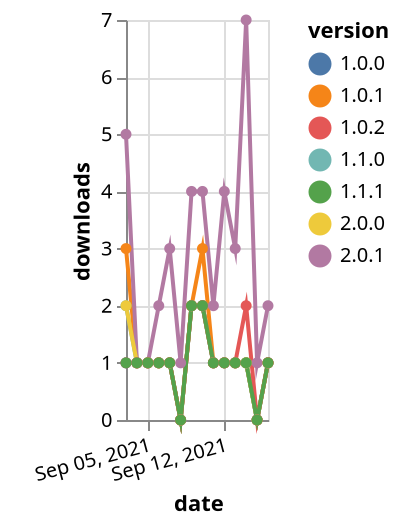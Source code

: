 {"$schema": "https://vega.github.io/schema/vega-lite/v5.json", "description": "A simple bar chart with embedded data.", "data": {"values": [{"date": "2021-09-03", "total": 161, "delta": 2, "version": "1.1.0"}, {"date": "2021-09-04", "total": 162, "delta": 1, "version": "1.1.0"}, {"date": "2021-09-05", "total": 163, "delta": 1, "version": "1.1.0"}, {"date": "2021-09-06", "total": 164, "delta": 1, "version": "1.1.0"}, {"date": "2021-09-07", "total": 165, "delta": 1, "version": "1.1.0"}, {"date": "2021-09-08", "total": 165, "delta": 0, "version": "1.1.0"}, {"date": "2021-09-09", "total": 167, "delta": 2, "version": "1.1.0"}, {"date": "2021-09-10", "total": 169, "delta": 2, "version": "1.1.0"}, {"date": "2021-09-11", "total": 170, "delta": 1, "version": "1.1.0"}, {"date": "2021-09-12", "total": 171, "delta": 1, "version": "1.1.0"}, {"date": "2021-09-13", "total": 172, "delta": 1, "version": "1.1.0"}, {"date": "2021-09-14", "total": 173, "delta": 1, "version": "1.1.0"}, {"date": "2021-09-15", "total": 173, "delta": 0, "version": "1.1.0"}, {"date": "2021-09-16", "total": 174, "delta": 1, "version": "1.1.0"}, {"date": "2021-09-03", "total": 291, "delta": 3, "version": "1.0.1"}, {"date": "2021-09-04", "total": 292, "delta": 1, "version": "1.0.1"}, {"date": "2021-09-05", "total": 293, "delta": 1, "version": "1.0.1"}, {"date": "2021-09-06", "total": 294, "delta": 1, "version": "1.0.1"}, {"date": "2021-09-07", "total": 295, "delta": 1, "version": "1.0.1"}, {"date": "2021-09-08", "total": 295, "delta": 0, "version": "1.0.1"}, {"date": "2021-09-09", "total": 297, "delta": 2, "version": "1.0.1"}, {"date": "2021-09-10", "total": 300, "delta": 3, "version": "1.0.1"}, {"date": "2021-09-11", "total": 301, "delta": 1, "version": "1.0.1"}, {"date": "2021-09-12", "total": 302, "delta": 1, "version": "1.0.1"}, {"date": "2021-09-13", "total": 303, "delta": 1, "version": "1.0.1"}, {"date": "2021-09-14", "total": 304, "delta": 1, "version": "1.0.1"}, {"date": "2021-09-15", "total": 304, "delta": 0, "version": "1.0.1"}, {"date": "2021-09-16", "total": 305, "delta": 1, "version": "1.0.1"}, {"date": "2021-09-03", "total": 154, "delta": 1, "version": "1.0.0"}, {"date": "2021-09-04", "total": 155, "delta": 1, "version": "1.0.0"}, {"date": "2021-09-05", "total": 156, "delta": 1, "version": "1.0.0"}, {"date": "2021-09-06", "total": 157, "delta": 1, "version": "1.0.0"}, {"date": "2021-09-07", "total": 158, "delta": 1, "version": "1.0.0"}, {"date": "2021-09-08", "total": 158, "delta": 0, "version": "1.0.0"}, {"date": "2021-09-09", "total": 160, "delta": 2, "version": "1.0.0"}, {"date": "2021-09-10", "total": 162, "delta": 2, "version": "1.0.0"}, {"date": "2021-09-11", "total": 163, "delta": 1, "version": "1.0.0"}, {"date": "2021-09-12", "total": 164, "delta": 1, "version": "1.0.0"}, {"date": "2021-09-13", "total": 165, "delta": 1, "version": "1.0.0"}, {"date": "2021-09-14", "total": 166, "delta": 1, "version": "1.0.0"}, {"date": "2021-09-15", "total": 166, "delta": 0, "version": "1.0.0"}, {"date": "2021-09-16", "total": 167, "delta": 1, "version": "1.0.0"}, {"date": "2021-09-03", "total": 304, "delta": 5, "version": "2.0.1"}, {"date": "2021-09-04", "total": 305, "delta": 1, "version": "2.0.1"}, {"date": "2021-09-05", "total": 306, "delta": 1, "version": "2.0.1"}, {"date": "2021-09-06", "total": 308, "delta": 2, "version": "2.0.1"}, {"date": "2021-09-07", "total": 311, "delta": 3, "version": "2.0.1"}, {"date": "2021-09-08", "total": 312, "delta": 1, "version": "2.0.1"}, {"date": "2021-09-09", "total": 316, "delta": 4, "version": "2.0.1"}, {"date": "2021-09-10", "total": 320, "delta": 4, "version": "2.0.1"}, {"date": "2021-09-11", "total": 322, "delta": 2, "version": "2.0.1"}, {"date": "2021-09-12", "total": 326, "delta": 4, "version": "2.0.1"}, {"date": "2021-09-13", "total": 329, "delta": 3, "version": "2.0.1"}, {"date": "2021-09-14", "total": 336, "delta": 7, "version": "2.0.1"}, {"date": "2021-09-15", "total": 337, "delta": 1, "version": "2.0.1"}, {"date": "2021-09-16", "total": 339, "delta": 2, "version": "2.0.1"}, {"date": "2021-09-03", "total": 130, "delta": 2, "version": "2.0.0"}, {"date": "2021-09-04", "total": 131, "delta": 1, "version": "2.0.0"}, {"date": "2021-09-05", "total": 132, "delta": 1, "version": "2.0.0"}, {"date": "2021-09-06", "total": 133, "delta": 1, "version": "2.0.0"}, {"date": "2021-09-07", "total": 134, "delta": 1, "version": "2.0.0"}, {"date": "2021-09-08", "total": 134, "delta": 0, "version": "2.0.0"}, {"date": "2021-09-09", "total": 136, "delta": 2, "version": "2.0.0"}, {"date": "2021-09-10", "total": 138, "delta": 2, "version": "2.0.0"}, {"date": "2021-09-11", "total": 139, "delta": 1, "version": "2.0.0"}, {"date": "2021-09-12", "total": 140, "delta": 1, "version": "2.0.0"}, {"date": "2021-09-13", "total": 141, "delta": 1, "version": "2.0.0"}, {"date": "2021-09-14", "total": 142, "delta": 1, "version": "2.0.0"}, {"date": "2021-09-15", "total": 142, "delta": 0, "version": "2.0.0"}, {"date": "2021-09-16", "total": 143, "delta": 1, "version": "2.0.0"}, {"date": "2021-09-03", "total": 237, "delta": 1, "version": "1.0.2"}, {"date": "2021-09-04", "total": 238, "delta": 1, "version": "1.0.2"}, {"date": "2021-09-05", "total": 239, "delta": 1, "version": "1.0.2"}, {"date": "2021-09-06", "total": 240, "delta": 1, "version": "1.0.2"}, {"date": "2021-09-07", "total": 241, "delta": 1, "version": "1.0.2"}, {"date": "2021-09-08", "total": 241, "delta": 0, "version": "1.0.2"}, {"date": "2021-09-09", "total": 243, "delta": 2, "version": "1.0.2"}, {"date": "2021-09-10", "total": 245, "delta": 2, "version": "1.0.2"}, {"date": "2021-09-11", "total": 246, "delta": 1, "version": "1.0.2"}, {"date": "2021-09-12", "total": 247, "delta": 1, "version": "1.0.2"}, {"date": "2021-09-13", "total": 248, "delta": 1, "version": "1.0.2"}, {"date": "2021-09-14", "total": 250, "delta": 2, "version": "1.0.2"}, {"date": "2021-09-15", "total": 250, "delta": 0, "version": "1.0.2"}, {"date": "2021-09-16", "total": 251, "delta": 1, "version": "1.0.2"}, {"date": "2021-09-03", "total": 239, "delta": 1, "version": "1.1.1"}, {"date": "2021-09-04", "total": 240, "delta": 1, "version": "1.1.1"}, {"date": "2021-09-05", "total": 241, "delta": 1, "version": "1.1.1"}, {"date": "2021-09-06", "total": 242, "delta": 1, "version": "1.1.1"}, {"date": "2021-09-07", "total": 243, "delta": 1, "version": "1.1.1"}, {"date": "2021-09-08", "total": 243, "delta": 0, "version": "1.1.1"}, {"date": "2021-09-09", "total": 245, "delta": 2, "version": "1.1.1"}, {"date": "2021-09-10", "total": 247, "delta": 2, "version": "1.1.1"}, {"date": "2021-09-11", "total": 248, "delta": 1, "version": "1.1.1"}, {"date": "2021-09-12", "total": 249, "delta": 1, "version": "1.1.1"}, {"date": "2021-09-13", "total": 250, "delta": 1, "version": "1.1.1"}, {"date": "2021-09-14", "total": 251, "delta": 1, "version": "1.1.1"}, {"date": "2021-09-15", "total": 251, "delta": 0, "version": "1.1.1"}, {"date": "2021-09-16", "total": 252, "delta": 1, "version": "1.1.1"}]}, "width": "container", "mark": {"type": "line", "point": {"filled": true}}, "encoding": {"x": {"field": "date", "type": "temporal", "timeUnit": "yearmonthdate", "title": "date", "axis": {"labelAngle": -15}}, "y": {"field": "delta", "type": "quantitative", "title": "downloads"}, "color": {"field": "version", "type": "nominal"}, "tooltip": {"field": "delta"}}}